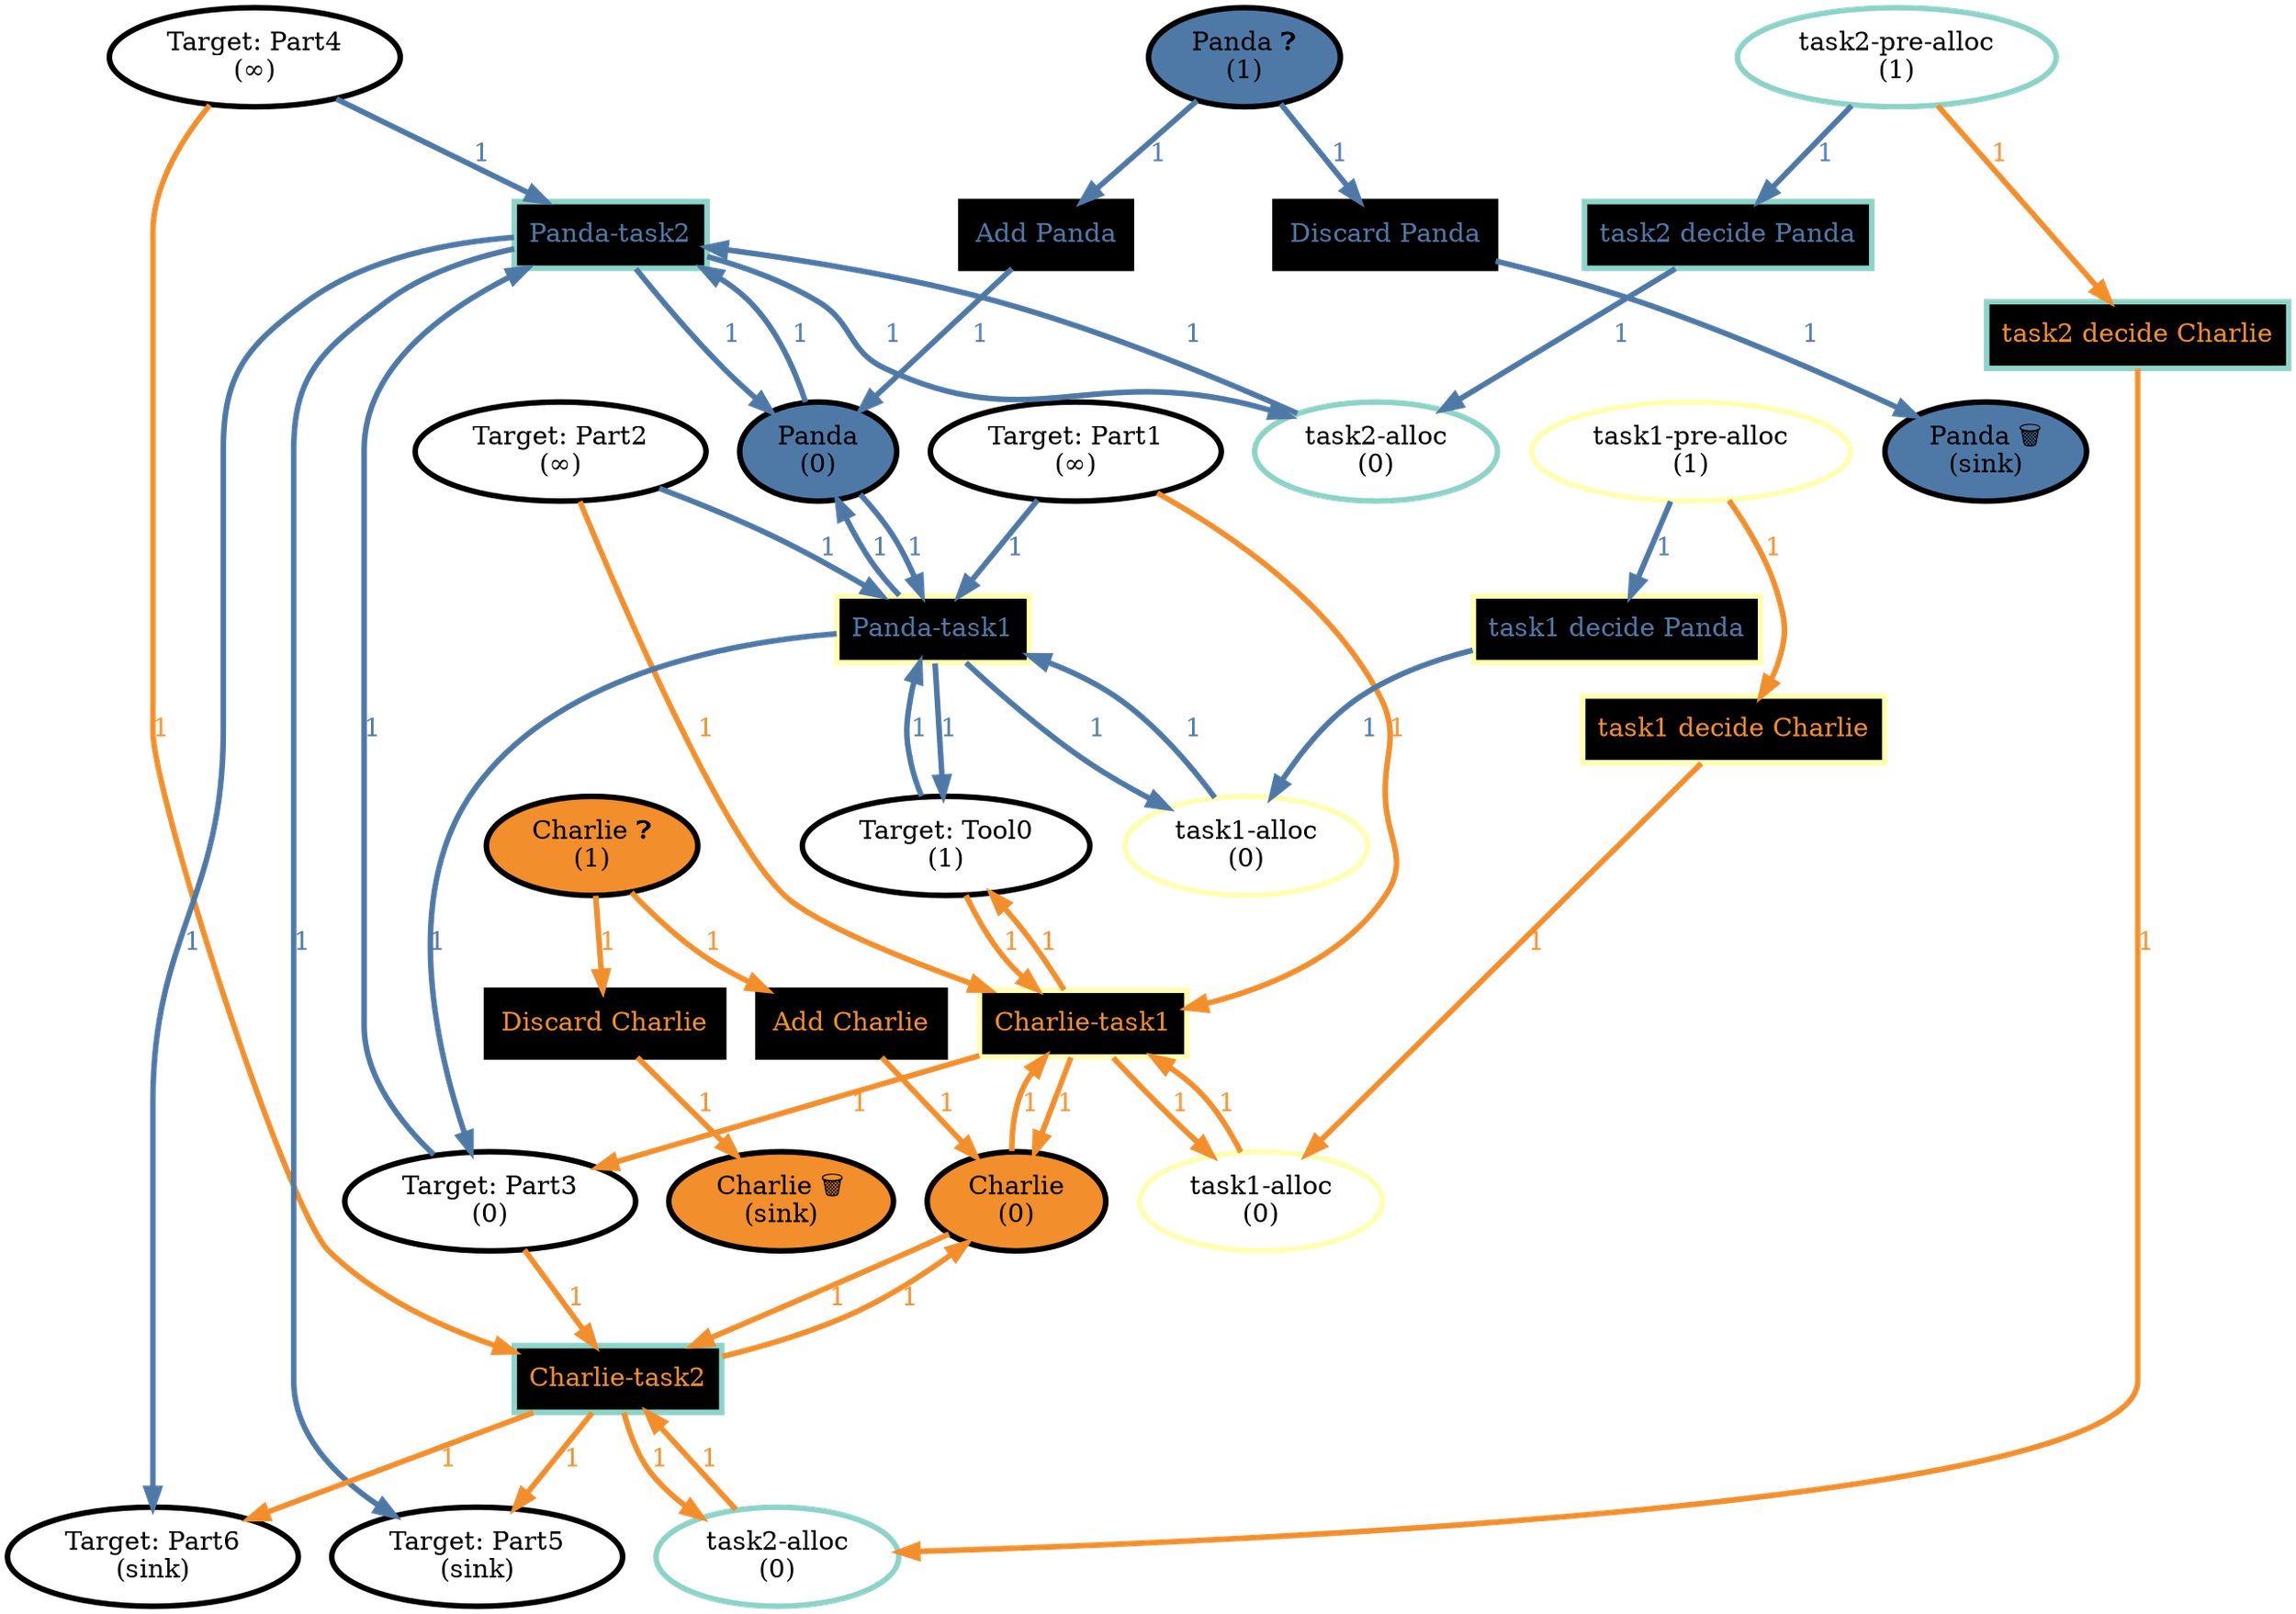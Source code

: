 digraph Job_1 {
bgcolor="transparent"
// Place Target: Part6
	79260558493765799762065059066793344126 [label="Target: Part6\n(sink)",tooltip="Target:Part6",style=filled,fillcolor="#FFFFFF",color="#000000",penwidth=3];
// Place Panda 🗑️
	6156309059901784341004512889867266370 [label="Panda 🗑️\n(sink)",tooltip="Agent:Panda\nAgentDiscard:Panda",style=filled,fillcolor="#4E79A7",color="#000000",penwidth=3];
// Place Charlie
	71867702279559040777850059928716560156 [label="Charlie\n(0)",tooltip="Agent:Charlie\nAgentSituated:Charlie",style=filled,fillcolor="#F28E2C",color="#000000",penwidth=3];
// Place Target: Part4
	237469731115177439631609116638330935203 [label="Target: Part4\n(∞)",tooltip="Target:Part4",style=filled,fillcolor="#FFFFFF",color="#000000",penwidth=3];
// Place Target: Tool0
	96045772910659482129030334219934172723 [label="Target: Tool0\n(1)",tooltip="Target:Tool0",style=filled,fillcolor="#FFFFFF",color="#000000",penwidth=3];
// Place task2-alloc
	31162015247275671567254784370474771328 [label="task2-alloc\n(0)",tooltip="Task:task2\nAllocatedTask:task2\nAgentTaskLock:Panda",style=filled,fillcolor="#FFFFFF",color="#8DD3C7",penwidth=3];
// Place task2-alloc
	258720831284409397803045960722632591177 [label="task2-alloc\n(0)",tooltip="Task:task2\nAllocatedTask:task2\nAgentTaskLock:Charlie",style=filled,fillcolor="#FFFFFF",color="#8DD3C7",penwidth=3];
// Place Charlie ❓
	66536245764358995651897923950390398093 [label="Charlie ❓\n(1)",tooltip="Agent:Charlie\nAgentIndeterminite:Charlie",style=filled,fillcolor="#F28E2C",color="#000000",penwidth=3];
// Place Target: Part1
	289974723802224764308514001960452805233 [label="Target: Part1\n(∞)",tooltip="Target:Part1",style=filled,fillcolor="#FFFFFF",color="#000000",penwidth=3];
// Place Target: Part5
	254121561363505507579534080344849193406 [label="Target: Part5\n(sink)",tooltip="Target:Part5",style=filled,fillcolor="#FFFFFF",color="#000000",penwidth=3];
// Place task1-pre-alloc
	323740444760598238863210115948323408813 [label="task1-pre-alloc\n(1)",tooltip="Task:task1\nUnallocatedTask:task1",style=filled,fillcolor="#FFFFFF",color="#FFFFB3",penwidth=3];
// Place Panda ❓
	282392221713962950649684425777977841644 [label="Panda ❓\n(1)",tooltip="Agent:Panda\nAgentIndeterminite:Panda",style=filled,fillcolor="#4E79A7",color="#000000",penwidth=3];
// Place task1-alloc
	153302973433755321702348265838377186512 [label="task1-alloc\n(0)",tooltip="Task:task1\nAllocatedTask:task1\nAgentTaskLock:Panda",style=filled,fillcolor="#FFFFFF",color="#FFFFB3",penwidth=3];
// Place Target: Part3
	315691685605973854689180236790451034163 [label="Target: Part3\n(0)",tooltip="Target:Part3",style=filled,fillcolor="#FFFFFF",color="#000000",penwidth=3];
// Place Charlie 🗑️
	55440646507494640443216338451107895535 [label="Charlie 🗑️\n(sink)",tooltip="Agent:Charlie\nAgentDiscard:Charlie",style=filled,fillcolor="#F28E2C",color="#000000",penwidth=3];
// Place Panda
	141445232164418936994574284331834459704 [label="Panda\n(0)",tooltip="Agent:Panda\nAgentSituated:Panda",style=filled,fillcolor="#4E79A7",color="#000000",penwidth=3];
// Place task1-alloc
	178146622867686684090224692783283893553 [label="task1-alloc\n(0)",tooltip="Task:task1\nAllocatedTask:task1\nAgentTaskLock:Charlie",style=filled,fillcolor="#FFFFFF",color="#FFFFB3",penwidth=3];
// Place task2-pre-alloc
	210074638358044841397711807240286806065 [label="task2-pre-alloc\n(1)",tooltip="Task:task2\nUnallocatedTask:task2",style=filled,fillcolor="#FFFFFF",color="#8DD3C7",penwidth=3];
// Place Target: Part2
	144388234892471828246695503312522862836 [label="Target: Part2\n(∞)",tooltip="Target:Part2",style=filled,fillcolor="#FFFFFF",color="#000000",penwidth=3];
// Transition Add Charlie
	247634786716050808822900288850681760751 [label="Add Charlie",tooltip="Agent:Charlie\nAgentAdd:Charlie",shape=box,style=filled,fillcolor="#000000",fontcolor="#F28E2C",color="#000000",penwidth=3];
// Transition task1 decide Charlie
	3815331467488886369995700567224326994 [label="task1 decide Charlie",tooltip="Task:task1\nAgent:Charlie\nAllocatedTask:task1",shape=box,style=filled,fillcolor="#000000",fontcolor="#F28E2C",color="#FFFFB3",penwidth=3];
// Transition task2 decide Charlie
	11597336059781399141017248970175636588 [label="task2 decide Charlie",tooltip="Task:task2\nAgent:Charlie\nAllocatedTask:task2",shape=box,style=filled,fillcolor="#000000",fontcolor="#F28E2C",color="#8DD3C7",penwidth=3];
// Transition Panda-task1
	242676671453135287586657679557447151635 [label="Panda-task1",tooltip="Task:task1\nAgent:Panda",shape=box,style=filled,fillcolor="#000000",fontcolor="#4E79A7",color="#FFFFB3",penwidth=3];
// Transition task2 decide Panda
	256742918985003185701256041998185606292 [label="task2 decide Panda",tooltip="Task:task2\nAgent:Panda\nAllocatedTask:task2",shape=box,style=filled,fillcolor="#000000",fontcolor="#4E79A7",color="#8DD3C7",penwidth=3];
// Transition Discard Panda
	279640357025076681554667062728088048704 [label="Discard Panda",tooltip="Agent:Panda\nAgentDiscard:Panda",shape=box,style=filled,fillcolor="#000000",fontcolor="#4E79A7",color="#000000",penwidth=3];
// Transition Charlie-task1
	69167036962915446292124399548161484794 [label="Charlie-task1",tooltip="Task:task1\nAgent:Charlie",shape=box,style=filled,fillcolor="#000000",fontcolor="#F28E2C",color="#FFFFB3",penwidth=3];
// Transition Discard Charlie
	244810307382128790114002086319158963578 [label="Discard Charlie",tooltip="Agent:Charlie\nAgentDiscard:Charlie",shape=box,style=filled,fillcolor="#000000",fontcolor="#F28E2C",color="#000000",penwidth=3];
// Transition task1 decide Panda
	126770183468994175670976693796705546714 [label="task1 decide Panda",tooltip="Task:task1\nAgent:Panda\nAllocatedTask:task1",shape=box,style=filled,fillcolor="#000000",fontcolor="#4E79A7",color="#FFFFB3",penwidth=3];
// Transition Add Panda
	20495577090042615536096728299948823982 [label="Add Panda",tooltip="Agent:Panda\nAgentAdd:Panda",shape=box,style=filled,fillcolor="#000000",fontcolor="#4E79A7",color="#000000",penwidth=3];
// Transition Panda-task2
	152266164522047460267072903883369700833 [label="Panda-task2",tooltip="Task:task2\nAgent:Panda",shape=box,style=filled,fillcolor="#000000",fontcolor="#4E79A7",color="#8DD3C7",penwidth=3];
// Transition Charlie-task2
	63732545224660604881410227894940568669 [label="Charlie-task2",tooltip="Task:task2\nAgent:Charlie",shape=box,style=filled,fillcolor="#000000",fontcolor="#F28E2C",color="#8DD3C7",penwidth=3];
	66536245764358995651897923950390398093 -> 247634786716050808822900288850681760751 [label="1",color="#F28E2C",fontcolor="#F28E2C",penwidth=3];
	247634786716050808822900288850681760751 -> 71867702279559040777850059928716560156 [label="1",color="#F28E2C",fontcolor="#F28E2C",penwidth=3];
	323740444760598238863210115948323408813 -> 3815331467488886369995700567224326994 [label="1",color="#F28E2C",fontcolor="#F28E2C",penwidth=3];
	3815331467488886369995700567224326994 -> 178146622867686684090224692783283893553 [label="1",color="#F28E2C",fontcolor="#F28E2C",penwidth=3];
	210074638358044841397711807240286806065 -> 11597336059781399141017248970175636588 [label="1",color="#F28E2C",fontcolor="#F28E2C",penwidth=3];
	11597336059781399141017248970175636588 -> 258720831284409397803045960722632591177 [label="1",color="#F28E2C",fontcolor="#F28E2C",penwidth=3];
	153302973433755321702348265838377186512 -> 242676671453135287586657679557447151635 [label="1",color="#4E79A7",fontcolor="#4E79A7",penwidth=3];
	144388234892471828246695503312522862836 -> 242676671453135287586657679557447151635 [label="1",color="#4E79A7",fontcolor="#4E79A7",penwidth=3];
	289974723802224764308514001960452805233 -> 242676671453135287586657679557447151635 [label="1",color="#4E79A7",fontcolor="#4E79A7",penwidth=3];
	96045772910659482129030334219934172723 -> 242676671453135287586657679557447151635 [label="1",color="#4E79A7",fontcolor="#4E79A7",penwidth=3];
	141445232164418936994574284331834459704 -> 242676671453135287586657679557447151635 [label="1",color="#4E79A7",fontcolor="#4E79A7",penwidth=3];
	242676671453135287586657679557447151635 -> 141445232164418936994574284331834459704 [label="1",color="#4E79A7",fontcolor="#4E79A7",penwidth=3];
	242676671453135287586657679557447151635 -> 315691685605973854689180236790451034163 [label="1",color="#4E79A7",fontcolor="#4E79A7",penwidth=3];
	242676671453135287586657679557447151635 -> 96045772910659482129030334219934172723 [label="1",color="#4E79A7",fontcolor="#4E79A7",penwidth=3];
	242676671453135287586657679557447151635 -> 153302973433755321702348265838377186512 [label="1",color="#4E79A7",fontcolor="#4E79A7",penwidth=3];
	210074638358044841397711807240286806065 -> 256742918985003185701256041998185606292 [label="1",color="#4E79A7",fontcolor="#4E79A7",penwidth=3];
	256742918985003185701256041998185606292 -> 31162015247275671567254784370474771328 [label="1",color="#4E79A7",fontcolor="#4E79A7",penwidth=3];
	282392221713962950649684425777977841644 -> 279640357025076681554667062728088048704 [label="1",color="#4E79A7",fontcolor="#4E79A7",penwidth=3];
	279640357025076681554667062728088048704 -> 6156309059901784341004512889867266370 [label="1",color="#4E79A7",fontcolor="#4E79A7",penwidth=3];
	178146622867686684090224692783283893553 -> 69167036962915446292124399548161484794 [label="1",color="#F28E2C",fontcolor="#F28E2C",penwidth=3];
	144388234892471828246695503312522862836 -> 69167036962915446292124399548161484794 [label="1",color="#F28E2C",fontcolor="#F28E2C",penwidth=3];
	289974723802224764308514001960452805233 -> 69167036962915446292124399548161484794 [label="1",color="#F28E2C",fontcolor="#F28E2C",penwidth=3];
	96045772910659482129030334219934172723 -> 69167036962915446292124399548161484794 [label="1",color="#F28E2C",fontcolor="#F28E2C",penwidth=3];
	71867702279559040777850059928716560156 -> 69167036962915446292124399548161484794 [label="1",color="#F28E2C",fontcolor="#F28E2C",penwidth=3];
	69167036962915446292124399548161484794 -> 71867702279559040777850059928716560156 [label="1",color="#F28E2C",fontcolor="#F28E2C",penwidth=3];
	69167036962915446292124399548161484794 -> 315691685605973854689180236790451034163 [label="1",color="#F28E2C",fontcolor="#F28E2C",penwidth=3];
	69167036962915446292124399548161484794 -> 96045772910659482129030334219934172723 [label="1",color="#F28E2C",fontcolor="#F28E2C",penwidth=3];
	69167036962915446292124399548161484794 -> 178146622867686684090224692783283893553 [label="1",color="#F28E2C",fontcolor="#F28E2C",penwidth=3];
	66536245764358995651897923950390398093 -> 244810307382128790114002086319158963578 [label="1",color="#F28E2C",fontcolor="#F28E2C",penwidth=3];
	244810307382128790114002086319158963578 -> 55440646507494640443216338451107895535 [label="1",color="#F28E2C",fontcolor="#F28E2C",penwidth=3];
	323740444760598238863210115948323408813 -> 126770183468994175670976693796705546714 [label="1",color="#4E79A7",fontcolor="#4E79A7",penwidth=3];
	126770183468994175670976693796705546714 -> 153302973433755321702348265838377186512 [label="1",color="#4E79A7",fontcolor="#4E79A7",penwidth=3];
	282392221713962950649684425777977841644 -> 20495577090042615536096728299948823982 [label="1",color="#4E79A7",fontcolor="#4E79A7",penwidth=3];
	20495577090042615536096728299948823982 -> 141445232164418936994574284331834459704 [label="1",color="#4E79A7",fontcolor="#4E79A7",penwidth=3];
	141445232164418936994574284331834459704 -> 152266164522047460267072903883369700833 [label="1",color="#4E79A7",fontcolor="#4E79A7",penwidth=3];
	315691685605973854689180236790451034163 -> 152266164522047460267072903883369700833 [label="1",color="#4E79A7",fontcolor="#4E79A7",penwidth=3];
	237469731115177439631609116638330935203 -> 152266164522047460267072903883369700833 [label="1",color="#4E79A7",fontcolor="#4E79A7",penwidth=3];
	31162015247275671567254784370474771328 -> 152266164522047460267072903883369700833 [label="1",color="#4E79A7",fontcolor="#4E79A7",penwidth=3];
	152266164522047460267072903883369700833 -> 254121561363505507579534080344849193406 [label="1",color="#4E79A7",fontcolor="#4E79A7",penwidth=3];
	152266164522047460267072903883369700833 -> 79260558493765799762065059066793344126 [label="1",color="#4E79A7",fontcolor="#4E79A7",penwidth=3];
	152266164522047460267072903883369700833 -> 31162015247275671567254784370474771328 [label="1",color="#4E79A7",fontcolor="#4E79A7",penwidth=3];
	152266164522047460267072903883369700833 -> 141445232164418936994574284331834459704 [label="1",color="#4E79A7",fontcolor="#4E79A7",penwidth=3];
	71867702279559040777850059928716560156 -> 63732545224660604881410227894940568669 [label="1",color="#F28E2C",fontcolor="#F28E2C",penwidth=3];
	315691685605973854689180236790451034163 -> 63732545224660604881410227894940568669 [label="1",color="#F28E2C",fontcolor="#F28E2C",penwidth=3];
	258720831284409397803045960722632591177 -> 63732545224660604881410227894940568669 [label="1",color="#F28E2C",fontcolor="#F28E2C",penwidth=3];
	237469731115177439631609116638330935203 -> 63732545224660604881410227894940568669 [label="1",color="#F28E2C",fontcolor="#F28E2C",penwidth=3];
	63732545224660604881410227894940568669 -> 254121561363505507579534080344849193406 [label="1",color="#F28E2C",fontcolor="#F28E2C",penwidth=3];
	63732545224660604881410227894940568669 -> 79260558493765799762065059066793344126 [label="1",color="#F28E2C",fontcolor="#F28E2C",penwidth=3];
	63732545224660604881410227894940568669 -> 258720831284409397803045960722632591177 [label="1",color="#F28E2C",fontcolor="#F28E2C",penwidth=3];
	63732545224660604881410227894940568669 -> 71867702279559040777850059928716560156 [label="1",color="#F28E2C",fontcolor="#F28E2C",penwidth=3];
overlap=false
}